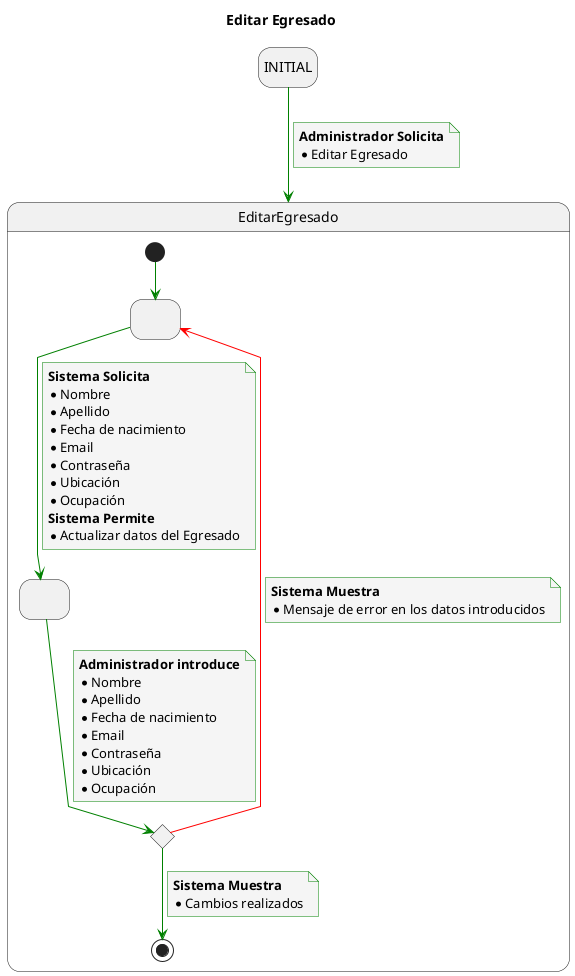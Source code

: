 @startuml

title Editar Egresado

skinparam {
    NoteBackgroundColor #whiteSmoke
    ArrowColor #green
    NoteBorderColor #green
    linetype polyline
}

hide empty description

state startState as "INITIAL"

startState --> EditarEgresado
note on link
    <b>Administrador Solicita</b>
    * Editar Egresado
end note

state EditarEgresado {
state 2 as " "
state 3 as " "
state 4 <<choice>>

[*] -down-> 2

2 -down-> 3
note on link
<b>Sistema Solicita</b>
* Nombre
* Apellido
* Fecha de nacimiento
* Email
* Contraseña
* Ubicación
* Ocupación
<b>Sistema Permite</b>
* Actualizar datos del Egresado
end note

3 -down-> 4
note on link
<b>Administrador introduce</b>
* Nombre
* Apellido
* Fecha de nacimiento
* Email
* Contraseña
* Ubicación
* Ocupación
end note

4 -down-> [*]
note on link
<b>Sistema Muestra</b>
* Cambios realizados
end note

4 -[#red]-> 2
note on link
<b>Sistema Muestra</b>
* Mensaje de error en los datos introducidos
end note

}

@enduml